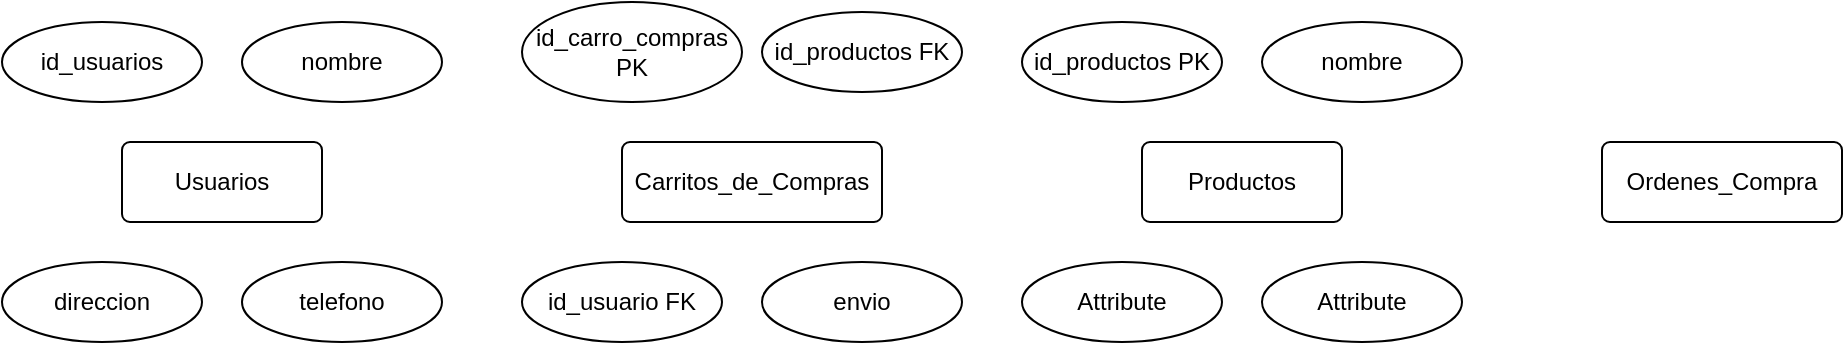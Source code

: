 <mxfile version="28.1.2">
  <diagram name="Página-1" id="IT1vL4q70eB_MYVEjDkb">
    <mxGraphModel dx="872" dy="537" grid="1" gridSize="10" guides="1" tooltips="1" connect="1" arrows="1" fold="1" page="1" pageScale="1" pageWidth="1169" pageHeight="1654" math="0" shadow="0">
      <root>
        <mxCell id="0" />
        <mxCell id="1" parent="0" />
        <mxCell id="fzF8x1u33ttMZaOcyOOl-1" value="Usuarios" style="rounded=1;arcSize=10;whiteSpace=wrap;html=1;align=center;" parent="1" vertex="1">
          <mxGeometry x="140" y="160" width="100" height="40" as="geometry" />
        </mxCell>
        <mxCell id="fzF8x1u33ttMZaOcyOOl-2" value="Carritos_de_Compras" style="rounded=1;arcSize=10;whiteSpace=wrap;html=1;align=center;" parent="1" vertex="1">
          <mxGeometry x="390" y="160" width="130" height="40" as="geometry" />
        </mxCell>
        <mxCell id="fzF8x1u33ttMZaOcyOOl-3" value="Productos" style="rounded=1;arcSize=10;whiteSpace=wrap;html=1;align=center;" parent="1" vertex="1">
          <mxGeometry x="650" y="160" width="100" height="40" as="geometry" />
        </mxCell>
        <mxCell id="fzF8x1u33ttMZaOcyOOl-4" value="Ordenes_Compra" style="rounded=1;arcSize=10;whiteSpace=wrap;html=1;align=center;" parent="1" vertex="1">
          <mxGeometry x="880" y="160" width="120" height="40" as="geometry" />
        </mxCell>
        <mxCell id="fzF8x1u33ttMZaOcyOOl-5" value="id_usuarios" style="ellipse;whiteSpace=wrap;html=1;align=center;" parent="1" vertex="1">
          <mxGeometry x="80" y="100" width="100" height="40" as="geometry" />
        </mxCell>
        <mxCell id="fzF8x1u33ttMZaOcyOOl-6" value="nombre" style="ellipse;whiteSpace=wrap;html=1;align=center;" parent="1" vertex="1">
          <mxGeometry x="200" y="100" width="100" height="40" as="geometry" />
        </mxCell>
        <mxCell id="fzF8x1u33ttMZaOcyOOl-7" value="direccion" style="ellipse;whiteSpace=wrap;html=1;align=center;" parent="1" vertex="1">
          <mxGeometry x="80" y="220" width="100" height="40" as="geometry" />
        </mxCell>
        <mxCell id="fzF8x1u33ttMZaOcyOOl-8" value="telefono" style="ellipse;whiteSpace=wrap;html=1;align=center;" parent="1" vertex="1">
          <mxGeometry x="200" y="220" width="100" height="40" as="geometry" />
        </mxCell>
        <mxCell id="fzF8x1u33ttMZaOcyOOl-10" value="id_carro_compras PK" style="ellipse;whiteSpace=wrap;html=1;align=center;" parent="1" vertex="1">
          <mxGeometry x="340" y="90" width="110" height="50" as="geometry" />
        </mxCell>
        <mxCell id="fzF8x1u33ttMZaOcyOOl-11" value="id_productos FK" style="ellipse;whiteSpace=wrap;html=1;align=center;" parent="1" vertex="1">
          <mxGeometry x="460" y="95" width="100" height="40" as="geometry" />
        </mxCell>
        <mxCell id="fzF8x1u33ttMZaOcyOOl-12" value="id_usuario FK" style="ellipse;whiteSpace=wrap;html=1;align=center;" parent="1" vertex="1">
          <mxGeometry x="340" y="220" width="100" height="40" as="geometry" />
        </mxCell>
        <mxCell id="fzF8x1u33ttMZaOcyOOl-13" value="envio" style="ellipse;whiteSpace=wrap;html=1;align=center;" parent="1" vertex="1">
          <mxGeometry x="460" y="220" width="100" height="40" as="geometry" />
        </mxCell>
        <mxCell id="hDJfXx8UzimciKYYPOFx-1" value="id_productos PK" style="ellipse;whiteSpace=wrap;html=1;align=center;" vertex="1" parent="1">
          <mxGeometry x="590" y="100" width="100" height="40" as="geometry" />
        </mxCell>
        <mxCell id="hDJfXx8UzimciKYYPOFx-2" value="nombre" style="ellipse;whiteSpace=wrap;html=1;align=center;" vertex="1" parent="1">
          <mxGeometry x="710" y="100" width="100" height="40" as="geometry" />
        </mxCell>
        <mxCell id="hDJfXx8UzimciKYYPOFx-3" value="Attribute" style="ellipse;whiteSpace=wrap;html=1;align=center;" vertex="1" parent="1">
          <mxGeometry x="590" y="220" width="100" height="40" as="geometry" />
        </mxCell>
        <mxCell id="hDJfXx8UzimciKYYPOFx-4" value="Attribute" style="ellipse;whiteSpace=wrap;html=1;align=center;" vertex="1" parent="1">
          <mxGeometry x="710" y="220" width="100" height="40" as="geometry" />
        </mxCell>
      </root>
    </mxGraphModel>
  </diagram>
</mxfile>
